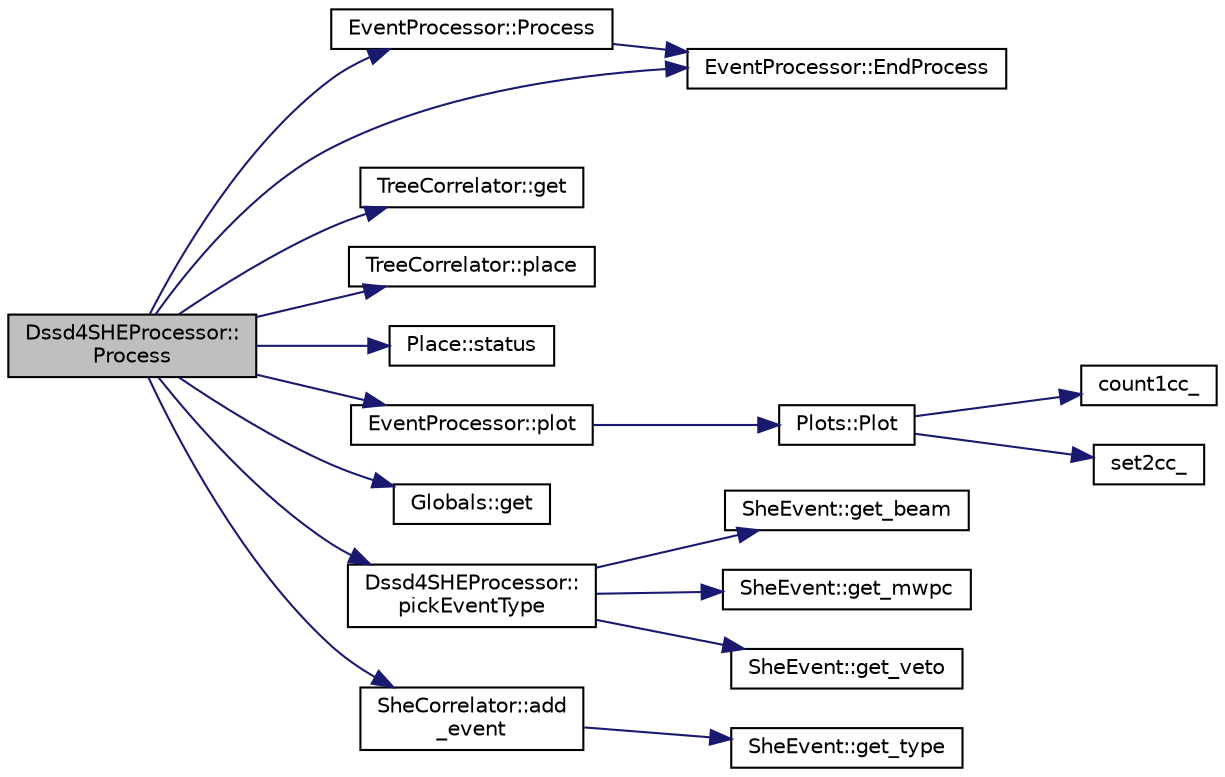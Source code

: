 digraph "Dssd4SHEProcessor::Process"
{
  edge [fontname="Helvetica",fontsize="10",labelfontname="Helvetica",labelfontsize="10"];
  node [fontname="Helvetica",fontsize="10",shape=record];
  rankdir="LR";
  Node1 [label="Dssd4SHEProcessor::\lProcess",height=0.2,width=0.4,color="black", fillcolor="grey75", style="filled", fontcolor="black"];
  Node1 -> Node2 [color="midnightblue",fontsize="10",style="solid",fontname="Helvetica"];
  Node2 [label="EventProcessor::Process",height=0.2,width=0.4,color="black", fillcolor="white", style="filled",URL="$d6/d65/class_event_processor.html#ae2d41a947da0cb509fd0ca85f6caa0fc"];
  Node2 -> Node3 [color="midnightblue",fontsize="10",style="solid",fontname="Helvetica"];
  Node3 [label="EventProcessor::EndProcess",height=0.2,width=0.4,color="black", fillcolor="white", style="filled",URL="$d6/d65/class_event_processor.html#a301eb8d69b3ceeeb4e69ce84a685f5a1"];
  Node1 -> Node4 [color="midnightblue",fontsize="10",style="solid",fontname="Helvetica"];
  Node4 [label="TreeCorrelator::get",height=0.2,width=0.4,color="black", fillcolor="white", style="filled",URL="$d3/d2c/class_tree_correlator.html#a4f70fdbb0d6dead4212d8e926ce1755f"];
  Node1 -> Node5 [color="midnightblue",fontsize="10",style="solid",fontname="Helvetica"];
  Node5 [label="TreeCorrelator::place",height=0.2,width=0.4,color="black", fillcolor="white", style="filled",URL="$d3/d2c/class_tree_correlator.html#aadf6cf8c8bedbbde03fb678667c7cb01"];
  Node1 -> Node6 [color="midnightblue",fontsize="10",style="solid",fontname="Helvetica"];
  Node6 [label="Place::status",height=0.2,width=0.4,color="black", fillcolor="white", style="filled",URL="$dd/d21/class_place.html#adbd2dfae258717a40107ad34ebe248c1"];
  Node1 -> Node7 [color="midnightblue",fontsize="10",style="solid",fontname="Helvetica"];
  Node7 [label="EventProcessor::plot",height=0.2,width=0.4,color="black", fillcolor="white", style="filled",URL="$d6/d65/class_event_processor.html#ad5201bb392726e409ba2a6ac44e764d8",tooltip="Implementation of the plot command to interface with the DAMM routines. "];
  Node7 -> Node8 [color="midnightblue",fontsize="10",style="solid",fontname="Helvetica"];
  Node8 [label="Plots::Plot",height=0.2,width=0.4,color="black", fillcolor="white", style="filled",URL="$d7/d8b/class_plots.html#a68849b82c8c7a5d57f972cbd8de83328",tooltip="Plots into histogram defined by dammId. "];
  Node8 -> Node9 [color="midnightblue",fontsize="10",style="solid",fontname="Helvetica"];
  Node9 [label="count1cc_",height=0.2,width=0.4,color="black", fillcolor="white", style="filled",URL="$da/d57/_scanor_8hpp.html#a31aca3d0ff704e08f8f8968288ae7895",tooltip="Defines the DAMM function to call for 1D hists */. "];
  Node8 -> Node10 [color="midnightblue",fontsize="10",style="solid",fontname="Helvetica"];
  Node10 [label="set2cc_",height=0.2,width=0.4,color="black", fillcolor="white", style="filled",URL="$da/d57/_scanor_8hpp.html#a8b0a662ebdb3f947ba8470bf89f11c3a",tooltip="Defines the DAMM function to call for 2D hists */. "];
  Node1 -> Node11 [color="midnightblue",fontsize="10",style="solid",fontname="Helvetica"];
  Node11 [label="Globals::get",height=0.2,width=0.4,color="black", fillcolor="white", style="filled",URL="$d3/daf/class_globals.html#ae66fa0173342202c96b13d71a6522512",tooltip="Instance is created upon first call. "];
  Node1 -> Node12 [color="midnightblue",fontsize="10",style="solid",fontname="Helvetica"];
  Node12 [label="Dssd4SHEProcessor::\lpickEventType",height=0.2,width=0.4,color="black", fillcolor="white", style="filled",URL="$db/da8/class_dssd4_s_h_e_processor.html#a960878789d0821e4076c7f0d827b1758"];
  Node12 -> Node13 [color="midnightblue",fontsize="10",style="solid",fontname="Helvetica"];
  Node13 [label="SheEvent::get_beam",height=0.2,width=0.4,color="black", fillcolor="white", style="filled",URL="$dc/d98/class_she_event.html#a77da7213434f3719cd717513f39aed2e"];
  Node12 -> Node14 [color="midnightblue",fontsize="10",style="solid",fontname="Helvetica"];
  Node14 [label="SheEvent::get_mwpc",height=0.2,width=0.4,color="black", fillcolor="white", style="filled",URL="$dc/d98/class_she_event.html#a92d10cd859438e91616c763eabd1b274"];
  Node12 -> Node15 [color="midnightblue",fontsize="10",style="solid",fontname="Helvetica"];
  Node15 [label="SheEvent::get_veto",height=0.2,width=0.4,color="black", fillcolor="white", style="filled",URL="$dc/d98/class_she_event.html#a5de6a379f54c16a76ff705d4e5702e8d"];
  Node1 -> Node16 [color="midnightblue",fontsize="10",style="solid",fontname="Helvetica"];
  Node16 [label="SheCorrelator::add\l_event",height=0.2,width=0.4,color="black", fillcolor="white", style="filled",URL="$da/d3b/class_she_correlator.html#a4e30fdc282c78b9ba5db918f09f36460"];
  Node16 -> Node17 [color="midnightblue",fontsize="10",style="solid",fontname="Helvetica"];
  Node17 [label="SheEvent::get_type",height=0.2,width=0.4,color="black", fillcolor="white", style="filled",URL="$dc/d98/class_she_event.html#ad2309404ad371b2a0f50368f849f9a86"];
  Node1 -> Node3 [color="midnightblue",fontsize="10",style="solid",fontname="Helvetica"];
}
